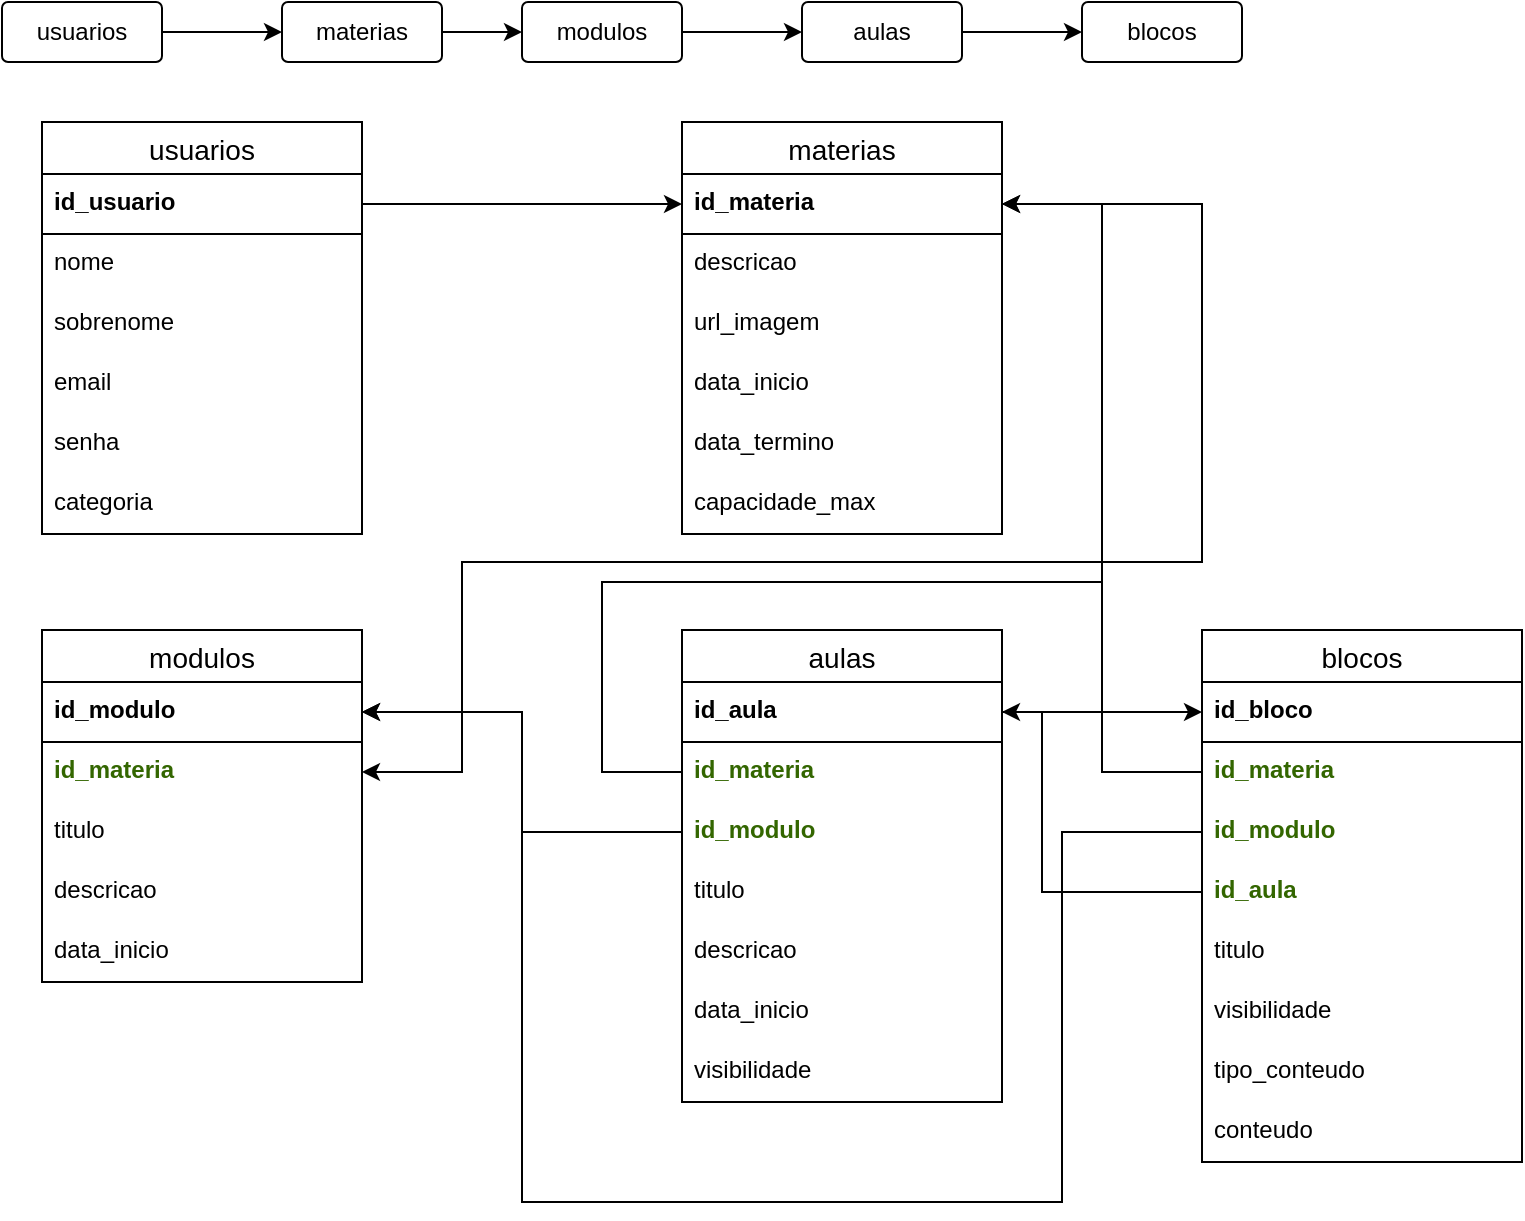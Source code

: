 <mxfile version="14.9.7" type="github">
  <diagram id="R2lEEEUBdFMjLlhIrx00" name="Page-1">
    <mxGraphModel dx="1102" dy="557" grid="1" gridSize="10" guides="1" tooltips="1" connect="1" arrows="1" fold="1" page="1" pageScale="1" pageWidth="850" pageHeight="1100" math="0" shadow="0" extFonts="Permanent Marker^https://fonts.googleapis.com/css?family=Permanent+Marker">
      <root>
        <mxCell id="0" />
        <mxCell id="1" parent="0" />
        <mxCell id="8NDdCrbXahnmu9EYXFvg-45" style="edgeStyle=orthogonalEdgeStyle;rounded=0;orthogonalLoop=1;jettySize=auto;html=1;entryX=0;entryY=0.5;entryDx=0;entryDy=0;" edge="1" parent="1" source="8NDdCrbXahnmu9EYXFvg-2" target="8NDdCrbXahnmu9EYXFvg-41">
          <mxGeometry relative="1" as="geometry" />
        </mxCell>
        <mxCell id="8NDdCrbXahnmu9EYXFvg-2" value="usuarios" style="rounded=1;arcSize=10;whiteSpace=wrap;html=1;align=center;" vertex="1" parent="1">
          <mxGeometry x="50" y="30" width="80" height="30" as="geometry" />
        </mxCell>
        <mxCell id="8NDdCrbXahnmu9EYXFvg-46" style="edgeStyle=orthogonalEdgeStyle;rounded=0;orthogonalLoop=1;jettySize=auto;html=1;entryX=0;entryY=0.5;entryDx=0;entryDy=0;" edge="1" parent="1" source="8NDdCrbXahnmu9EYXFvg-41" target="8NDdCrbXahnmu9EYXFvg-42">
          <mxGeometry relative="1" as="geometry" />
        </mxCell>
        <mxCell id="8NDdCrbXahnmu9EYXFvg-41" value="materias" style="rounded=1;arcSize=10;whiteSpace=wrap;html=1;align=center;" vertex="1" parent="1">
          <mxGeometry x="190" y="30" width="80" height="30" as="geometry" />
        </mxCell>
        <mxCell id="8NDdCrbXahnmu9EYXFvg-47" style="edgeStyle=orthogonalEdgeStyle;rounded=0;orthogonalLoop=1;jettySize=auto;html=1;entryX=0;entryY=0.5;entryDx=0;entryDy=0;" edge="1" parent="1" source="8NDdCrbXahnmu9EYXFvg-42" target="8NDdCrbXahnmu9EYXFvg-43">
          <mxGeometry relative="1" as="geometry" />
        </mxCell>
        <mxCell id="8NDdCrbXahnmu9EYXFvg-42" value="modulos" style="rounded=1;arcSize=10;whiteSpace=wrap;html=1;align=center;" vertex="1" parent="1">
          <mxGeometry x="310" y="30" width="80" height="30" as="geometry" />
        </mxCell>
        <mxCell id="8NDdCrbXahnmu9EYXFvg-48" style="edgeStyle=orthogonalEdgeStyle;rounded=0;orthogonalLoop=1;jettySize=auto;html=1;entryX=0;entryY=0.5;entryDx=0;entryDy=0;" edge="1" parent="1" source="8NDdCrbXahnmu9EYXFvg-43" target="8NDdCrbXahnmu9EYXFvg-44">
          <mxGeometry relative="1" as="geometry" />
        </mxCell>
        <mxCell id="8NDdCrbXahnmu9EYXFvg-43" value="aulas" style="rounded=1;arcSize=10;whiteSpace=wrap;html=1;align=center;" vertex="1" parent="1">
          <mxGeometry x="450" y="30" width="80" height="30" as="geometry" />
        </mxCell>
        <mxCell id="8NDdCrbXahnmu9EYXFvg-44" value="blocos" style="rounded=1;arcSize=10;whiteSpace=wrap;html=1;align=center;" vertex="1" parent="1">
          <mxGeometry x="590" y="30" width="80" height="30" as="geometry" />
        </mxCell>
        <mxCell id="8NDdCrbXahnmu9EYXFvg-49" value="usuarios" style="swimlane;fontStyle=0;childLayout=stackLayout;horizontal=1;startSize=26;horizontalStack=0;resizeParent=1;resizeParentMax=0;resizeLast=0;collapsible=1;marginBottom=0;align=center;fontSize=14;" vertex="1" parent="1">
          <mxGeometry x="70" y="90" width="160" height="206" as="geometry" />
        </mxCell>
        <mxCell id="8NDdCrbXahnmu9EYXFvg-52" value="id_usuario" style="text;fillColor=none;spacingLeft=4;spacingRight=4;overflow=hidden;rotatable=0;points=[[0,0.5],[1,0.5]];portConstraint=eastwest;fontSize=12;strokeColor=#000000;fontStyle=1" vertex="1" parent="8NDdCrbXahnmu9EYXFvg-49">
          <mxGeometry y="26" width="160" height="30" as="geometry" />
        </mxCell>
        <mxCell id="8NDdCrbXahnmu9EYXFvg-50" value="nome" style="text;strokeColor=none;fillColor=none;spacingLeft=4;spacingRight=4;overflow=hidden;rotatable=0;points=[[0,0.5],[1,0.5]];portConstraint=eastwest;fontSize=12;" vertex="1" parent="8NDdCrbXahnmu9EYXFvg-49">
          <mxGeometry y="56" width="160" height="30" as="geometry" />
        </mxCell>
        <mxCell id="8NDdCrbXahnmu9EYXFvg-53" value="sobrenome" style="text;strokeColor=none;fillColor=none;spacingLeft=4;spacingRight=4;overflow=hidden;rotatable=0;points=[[0,0.5],[1,0.5]];portConstraint=eastwest;fontSize=12;" vertex="1" parent="8NDdCrbXahnmu9EYXFvg-49">
          <mxGeometry y="86" width="160" height="30" as="geometry" />
        </mxCell>
        <mxCell id="8NDdCrbXahnmu9EYXFvg-51" value="email" style="text;strokeColor=none;fillColor=none;spacingLeft=4;spacingRight=4;overflow=hidden;rotatable=0;points=[[0,0.5],[1,0.5]];portConstraint=eastwest;fontSize=12;" vertex="1" parent="8NDdCrbXahnmu9EYXFvg-49">
          <mxGeometry y="116" width="160" height="30" as="geometry" />
        </mxCell>
        <mxCell id="8NDdCrbXahnmu9EYXFvg-54" value="senha" style="text;strokeColor=none;fillColor=none;spacingLeft=4;spacingRight=4;overflow=hidden;rotatable=0;points=[[0,0.5],[1,0.5]];portConstraint=eastwest;fontSize=12;" vertex="1" parent="8NDdCrbXahnmu9EYXFvg-49">
          <mxGeometry y="146" width="160" height="30" as="geometry" />
        </mxCell>
        <mxCell id="8NDdCrbXahnmu9EYXFvg-55" value="categoria" style="text;strokeColor=none;fillColor=none;spacingLeft=4;spacingRight=4;overflow=hidden;rotatable=0;points=[[0,0.5],[1,0.5]];portConstraint=eastwest;fontSize=12;" vertex="1" parent="8NDdCrbXahnmu9EYXFvg-49">
          <mxGeometry y="176" width="160" height="30" as="geometry" />
        </mxCell>
        <mxCell id="8NDdCrbXahnmu9EYXFvg-56" value="materias" style="swimlane;fontStyle=0;childLayout=stackLayout;horizontal=1;startSize=26;horizontalStack=0;resizeParent=1;resizeParentMax=0;resizeLast=0;collapsible=1;marginBottom=0;align=center;fontSize=14;" vertex="1" parent="1">
          <mxGeometry x="390" y="90" width="160" height="206" as="geometry" />
        </mxCell>
        <mxCell id="8NDdCrbXahnmu9EYXFvg-57" value="id_materia" style="text;fillColor=none;spacingLeft=4;spacingRight=4;overflow=hidden;rotatable=0;points=[[0,0.5],[1,0.5]];portConstraint=eastwest;fontSize=12;strokeColor=#000000;fontStyle=1" vertex="1" parent="8NDdCrbXahnmu9EYXFvg-56">
          <mxGeometry y="26" width="160" height="30" as="geometry" />
        </mxCell>
        <mxCell id="8NDdCrbXahnmu9EYXFvg-58" value="descricao" style="text;strokeColor=none;fillColor=none;spacingLeft=4;spacingRight=4;overflow=hidden;rotatable=0;points=[[0,0.5],[1,0.5]];portConstraint=eastwest;fontSize=12;" vertex="1" parent="8NDdCrbXahnmu9EYXFvg-56">
          <mxGeometry y="56" width="160" height="30" as="geometry" />
        </mxCell>
        <mxCell id="8NDdCrbXahnmu9EYXFvg-59" value="url_imagem" style="text;strokeColor=none;fillColor=none;spacingLeft=4;spacingRight=4;overflow=hidden;rotatable=0;points=[[0,0.5],[1,0.5]];portConstraint=eastwest;fontSize=12;" vertex="1" parent="8NDdCrbXahnmu9EYXFvg-56">
          <mxGeometry y="86" width="160" height="30" as="geometry" />
        </mxCell>
        <mxCell id="8NDdCrbXahnmu9EYXFvg-60" value="data_inicio" style="text;strokeColor=none;fillColor=none;spacingLeft=4;spacingRight=4;overflow=hidden;rotatable=0;points=[[0,0.5],[1,0.5]];portConstraint=eastwest;fontSize=12;" vertex="1" parent="8NDdCrbXahnmu9EYXFvg-56">
          <mxGeometry y="116" width="160" height="30" as="geometry" />
        </mxCell>
        <mxCell id="8NDdCrbXahnmu9EYXFvg-61" value="data_termino" style="text;strokeColor=none;fillColor=none;spacingLeft=4;spacingRight=4;overflow=hidden;rotatable=0;points=[[0,0.5],[1,0.5]];portConstraint=eastwest;fontSize=12;" vertex="1" parent="8NDdCrbXahnmu9EYXFvg-56">
          <mxGeometry y="146" width="160" height="30" as="geometry" />
        </mxCell>
        <mxCell id="8NDdCrbXahnmu9EYXFvg-62" value="capacidade_max" style="text;strokeColor=none;fillColor=none;spacingLeft=4;spacingRight=4;overflow=hidden;rotatable=0;points=[[0,0.5],[1,0.5]];portConstraint=eastwest;fontSize=12;" vertex="1" parent="8NDdCrbXahnmu9EYXFvg-56">
          <mxGeometry y="176" width="160" height="30" as="geometry" />
        </mxCell>
        <mxCell id="8NDdCrbXahnmu9EYXFvg-64" value="modulos" style="swimlane;fontStyle=0;childLayout=stackLayout;horizontal=1;startSize=26;horizontalStack=0;resizeParent=1;resizeParentMax=0;resizeLast=0;collapsible=1;marginBottom=0;align=center;fontSize=14;" vertex="1" parent="1">
          <mxGeometry x="70" y="344" width="160" height="176" as="geometry" />
        </mxCell>
        <mxCell id="8NDdCrbXahnmu9EYXFvg-65" value="id_modulo" style="text;fillColor=none;spacingLeft=4;spacingRight=4;overflow=hidden;rotatable=0;points=[[0,0.5],[1,0.5]];portConstraint=eastwest;fontSize=12;strokeColor=#000000;fontStyle=1" vertex="1" parent="8NDdCrbXahnmu9EYXFvg-64">
          <mxGeometry y="26" width="160" height="30" as="geometry" />
        </mxCell>
        <mxCell id="8NDdCrbXahnmu9EYXFvg-66" value="id_materia" style="text;strokeColor=none;fillColor=none;spacingLeft=4;spacingRight=4;overflow=hidden;rotatable=0;points=[[0,0.5],[1,0.5]];portConstraint=eastwest;fontSize=12;fontColor=#336600;fontStyle=1" vertex="1" parent="8NDdCrbXahnmu9EYXFvg-64">
          <mxGeometry y="56" width="160" height="30" as="geometry" />
        </mxCell>
        <mxCell id="8NDdCrbXahnmu9EYXFvg-67" value="titulo" style="text;strokeColor=none;fillColor=none;spacingLeft=4;spacingRight=4;overflow=hidden;rotatable=0;points=[[0,0.5],[1,0.5]];portConstraint=eastwest;fontSize=12;" vertex="1" parent="8NDdCrbXahnmu9EYXFvg-64">
          <mxGeometry y="86" width="160" height="30" as="geometry" />
        </mxCell>
        <mxCell id="8NDdCrbXahnmu9EYXFvg-68" value="descricao" style="text;strokeColor=none;fillColor=none;spacingLeft=4;spacingRight=4;overflow=hidden;rotatable=0;points=[[0,0.5],[1,0.5]];portConstraint=eastwest;fontSize=12;" vertex="1" parent="8NDdCrbXahnmu9EYXFvg-64">
          <mxGeometry y="116" width="160" height="30" as="geometry" />
        </mxCell>
        <mxCell id="8NDdCrbXahnmu9EYXFvg-69" value="data_inicio" style="text;strokeColor=none;fillColor=none;spacingLeft=4;spacingRight=4;overflow=hidden;rotatable=0;points=[[0,0.5],[1,0.5]];portConstraint=eastwest;fontSize=12;" vertex="1" parent="8NDdCrbXahnmu9EYXFvg-64">
          <mxGeometry y="146" width="160" height="30" as="geometry" />
        </mxCell>
        <mxCell id="8NDdCrbXahnmu9EYXFvg-71" value="aulas" style="swimlane;fontStyle=0;childLayout=stackLayout;horizontal=1;startSize=26;horizontalStack=0;resizeParent=1;resizeParentMax=0;resizeLast=0;collapsible=1;marginBottom=0;align=center;fontSize=14;" vertex="1" parent="1">
          <mxGeometry x="390" y="344" width="160" height="236" as="geometry" />
        </mxCell>
        <mxCell id="8NDdCrbXahnmu9EYXFvg-72" value="id_aula" style="text;fillColor=none;spacingLeft=4;spacingRight=4;overflow=hidden;rotatable=0;points=[[0,0.5],[1,0.5]];portConstraint=eastwest;fontSize=12;strokeColor=#000000;fontStyle=1" vertex="1" parent="8NDdCrbXahnmu9EYXFvg-71">
          <mxGeometry y="26" width="160" height="30" as="geometry" />
        </mxCell>
        <mxCell id="8NDdCrbXahnmu9EYXFvg-73" value="id_materia" style="text;strokeColor=none;fillColor=none;spacingLeft=4;spacingRight=4;overflow=hidden;rotatable=0;points=[[0,0.5],[1,0.5]];portConstraint=eastwest;fontSize=12;fontColor=#336600;fontStyle=1" vertex="1" parent="8NDdCrbXahnmu9EYXFvg-71">
          <mxGeometry y="56" width="160" height="30" as="geometry" />
        </mxCell>
        <mxCell id="8NDdCrbXahnmu9EYXFvg-74" value="id_modulo" style="text;strokeColor=none;fillColor=none;spacingLeft=4;spacingRight=4;overflow=hidden;rotatable=0;points=[[0,0.5],[1,0.5]];portConstraint=eastwest;fontSize=12;fontColor=#336600;fontStyle=1" vertex="1" parent="8NDdCrbXahnmu9EYXFvg-71">
          <mxGeometry y="86" width="160" height="30" as="geometry" />
        </mxCell>
        <mxCell id="8NDdCrbXahnmu9EYXFvg-75" value="titulo" style="text;strokeColor=none;fillColor=none;spacingLeft=4;spacingRight=4;overflow=hidden;rotatable=0;points=[[0,0.5],[1,0.5]];portConstraint=eastwest;fontSize=12;" vertex="1" parent="8NDdCrbXahnmu9EYXFvg-71">
          <mxGeometry y="116" width="160" height="30" as="geometry" />
        </mxCell>
        <mxCell id="8NDdCrbXahnmu9EYXFvg-85" value="descricao" style="text;strokeColor=none;fillColor=none;spacingLeft=4;spacingRight=4;overflow=hidden;rotatable=0;points=[[0,0.5],[1,0.5]];portConstraint=eastwest;fontSize=12;" vertex="1" parent="8NDdCrbXahnmu9EYXFvg-71">
          <mxGeometry y="146" width="160" height="30" as="geometry" />
        </mxCell>
        <mxCell id="8NDdCrbXahnmu9EYXFvg-76" value="data_inicio" style="text;strokeColor=none;fillColor=none;spacingLeft=4;spacingRight=4;overflow=hidden;rotatable=0;points=[[0,0.5],[1,0.5]];portConstraint=eastwest;fontSize=12;" vertex="1" parent="8NDdCrbXahnmu9EYXFvg-71">
          <mxGeometry y="176" width="160" height="30" as="geometry" />
        </mxCell>
        <mxCell id="8NDdCrbXahnmu9EYXFvg-77" value="visibilidade" style="text;strokeColor=none;fillColor=none;spacingLeft=4;spacingRight=4;overflow=hidden;rotatable=0;points=[[0,0.5],[1,0.5]];portConstraint=eastwest;fontSize=12;" vertex="1" parent="8NDdCrbXahnmu9EYXFvg-71">
          <mxGeometry y="206" width="160" height="30" as="geometry" />
        </mxCell>
        <mxCell id="8NDdCrbXahnmu9EYXFvg-78" value="blocos" style="swimlane;fontStyle=0;childLayout=stackLayout;horizontal=1;startSize=26;horizontalStack=0;resizeParent=1;resizeParentMax=0;resizeLast=0;collapsible=1;marginBottom=0;align=center;fontSize=14;" vertex="1" parent="1">
          <mxGeometry x="650" y="344" width="160" height="266" as="geometry" />
        </mxCell>
        <mxCell id="8NDdCrbXahnmu9EYXFvg-79" value="id_bloco" style="text;fillColor=none;spacingLeft=4;spacingRight=4;overflow=hidden;rotatable=0;points=[[0,0.5],[1,0.5]];portConstraint=eastwest;fontSize=12;strokeColor=#000000;fontStyle=1" vertex="1" parent="8NDdCrbXahnmu9EYXFvg-78">
          <mxGeometry y="26" width="160" height="30" as="geometry" />
        </mxCell>
        <mxCell id="8NDdCrbXahnmu9EYXFvg-80" value="id_materia" style="text;strokeColor=none;fillColor=none;spacingLeft=4;spacingRight=4;overflow=hidden;rotatable=0;points=[[0,0.5],[1,0.5]];portConstraint=eastwest;fontSize=12;fontColor=#336600;fontStyle=1" vertex="1" parent="8NDdCrbXahnmu9EYXFvg-78">
          <mxGeometry y="56" width="160" height="30" as="geometry" />
        </mxCell>
        <mxCell id="8NDdCrbXahnmu9EYXFvg-81" value="id_modulo" style="text;strokeColor=none;fillColor=none;spacingLeft=4;spacingRight=4;overflow=hidden;rotatable=0;points=[[0,0.5],[1,0.5]];portConstraint=eastwest;fontSize=12;fontColor=#336600;fontStyle=1" vertex="1" parent="8NDdCrbXahnmu9EYXFvg-78">
          <mxGeometry y="86" width="160" height="30" as="geometry" />
        </mxCell>
        <mxCell id="8NDdCrbXahnmu9EYXFvg-87" value="id_aula" style="text;strokeColor=none;fillColor=none;spacingLeft=4;spacingRight=4;overflow=hidden;rotatable=0;points=[[0,0.5],[1,0.5]];portConstraint=eastwest;fontSize=12;fontColor=#336600;fontStyle=1" vertex="1" parent="8NDdCrbXahnmu9EYXFvg-78">
          <mxGeometry y="116" width="160" height="30" as="geometry" />
        </mxCell>
        <mxCell id="8NDdCrbXahnmu9EYXFvg-86" value="titulo" style="text;strokeColor=none;fillColor=none;spacingLeft=4;spacingRight=4;overflow=hidden;rotatable=0;points=[[0,0.5],[1,0.5]];portConstraint=eastwest;fontSize=12;" vertex="1" parent="8NDdCrbXahnmu9EYXFvg-78">
          <mxGeometry y="146" width="160" height="30" as="geometry" />
        </mxCell>
        <mxCell id="8NDdCrbXahnmu9EYXFvg-82" value="visibilidade" style="text;strokeColor=none;fillColor=none;spacingLeft=4;spacingRight=4;overflow=hidden;rotatable=0;points=[[0,0.5],[1,0.5]];portConstraint=eastwest;fontSize=12;" vertex="1" parent="8NDdCrbXahnmu9EYXFvg-78">
          <mxGeometry y="176" width="160" height="30" as="geometry" />
        </mxCell>
        <mxCell id="8NDdCrbXahnmu9EYXFvg-83" value="tipo_conteudo" style="text;strokeColor=none;fillColor=none;spacingLeft=4;spacingRight=4;overflow=hidden;rotatable=0;points=[[0,0.5],[1,0.5]];portConstraint=eastwest;fontSize=12;" vertex="1" parent="8NDdCrbXahnmu9EYXFvg-78">
          <mxGeometry y="206" width="160" height="30" as="geometry" />
        </mxCell>
        <mxCell id="8NDdCrbXahnmu9EYXFvg-84" value="conteudo" style="text;strokeColor=none;fillColor=none;spacingLeft=4;spacingRight=4;overflow=hidden;rotatable=0;points=[[0,0.5],[1,0.5]];portConstraint=eastwest;fontSize=12;" vertex="1" parent="8NDdCrbXahnmu9EYXFvg-78">
          <mxGeometry y="236" width="160" height="30" as="geometry" />
        </mxCell>
        <mxCell id="8NDdCrbXahnmu9EYXFvg-90" style="edgeStyle=orthogonalEdgeStyle;rounded=0;orthogonalLoop=1;jettySize=auto;html=1;exitX=1;exitY=0.5;exitDx=0;exitDy=0;entryX=0;entryY=0.5;entryDx=0;entryDy=0;fontColor=#336600;" edge="1" parent="1" source="8NDdCrbXahnmu9EYXFvg-52" target="8NDdCrbXahnmu9EYXFvg-57">
          <mxGeometry relative="1" as="geometry" />
        </mxCell>
        <mxCell id="8NDdCrbXahnmu9EYXFvg-91" style="edgeStyle=orthogonalEdgeStyle;rounded=0;orthogonalLoop=1;jettySize=auto;html=1;fontColor=#336600;entryX=1;entryY=0.5;entryDx=0;entryDy=0;" edge="1" parent="1" source="8NDdCrbXahnmu9EYXFvg-57" target="8NDdCrbXahnmu9EYXFvg-66">
          <mxGeometry relative="1" as="geometry">
            <mxPoint x="590" y="330" as="targetPoint" />
            <Array as="points">
              <mxPoint x="650" y="131" />
              <mxPoint x="650" y="310" />
              <mxPoint x="280" y="310" />
              <mxPoint x="280" y="415" />
            </Array>
          </mxGeometry>
        </mxCell>
        <mxCell id="8NDdCrbXahnmu9EYXFvg-96" style="edgeStyle=orthogonalEdgeStyle;rounded=0;orthogonalLoop=1;jettySize=auto;html=1;entryX=0;entryY=0.5;entryDx=0;entryDy=0;fontColor=#336600;" edge="1" parent="1" source="8NDdCrbXahnmu9EYXFvg-72" target="8NDdCrbXahnmu9EYXFvg-79">
          <mxGeometry relative="1" as="geometry" />
        </mxCell>
        <mxCell id="8NDdCrbXahnmu9EYXFvg-99" style="edgeStyle=orthogonalEdgeStyle;rounded=0;orthogonalLoop=1;jettySize=auto;html=1;entryX=1;entryY=0.5;entryDx=0;entryDy=0;fontColor=#336600;" edge="1" parent="1" source="8NDdCrbXahnmu9EYXFvg-87" target="8NDdCrbXahnmu9EYXFvg-72">
          <mxGeometry relative="1" as="geometry">
            <Array as="points">
              <mxPoint x="570" y="475" />
              <mxPoint x="570" y="385" />
            </Array>
          </mxGeometry>
        </mxCell>
        <mxCell id="8NDdCrbXahnmu9EYXFvg-100" style="edgeStyle=orthogonalEdgeStyle;rounded=0;orthogonalLoop=1;jettySize=auto;html=1;entryX=1;entryY=0.5;entryDx=0;entryDy=0;fontColor=#336600;" edge="1" parent="1" source="8NDdCrbXahnmu9EYXFvg-81" target="8NDdCrbXahnmu9EYXFvg-65">
          <mxGeometry relative="1" as="geometry">
            <Array as="points">
              <mxPoint x="580" y="445" />
              <mxPoint x="580" y="630" />
              <mxPoint x="310" y="630" />
              <mxPoint x="310" y="385" />
            </Array>
          </mxGeometry>
        </mxCell>
        <mxCell id="8NDdCrbXahnmu9EYXFvg-101" style="edgeStyle=orthogonalEdgeStyle;rounded=0;orthogonalLoop=1;jettySize=auto;html=1;entryX=1;entryY=0.5;entryDx=0;entryDy=0;fontColor=#336600;" edge="1" parent="1" source="8NDdCrbXahnmu9EYXFvg-74" target="8NDdCrbXahnmu9EYXFvg-65">
          <mxGeometry relative="1" as="geometry" />
        </mxCell>
        <mxCell id="8NDdCrbXahnmu9EYXFvg-102" style="edgeStyle=orthogonalEdgeStyle;rounded=0;orthogonalLoop=1;jettySize=auto;html=1;entryX=1;entryY=0.5;entryDx=0;entryDy=0;fontColor=#336600;" edge="1" parent="1" source="8NDdCrbXahnmu9EYXFvg-73" target="8NDdCrbXahnmu9EYXFvg-57">
          <mxGeometry relative="1" as="geometry">
            <Array as="points">
              <mxPoint x="350" y="415" />
              <mxPoint x="350" y="320" />
              <mxPoint x="600" y="320" />
              <mxPoint x="600" y="131" />
            </Array>
          </mxGeometry>
        </mxCell>
        <mxCell id="8NDdCrbXahnmu9EYXFvg-104" style="edgeStyle=orthogonalEdgeStyle;rounded=0;orthogonalLoop=1;jettySize=auto;html=1;entryX=1;entryY=0.5;entryDx=0;entryDy=0;fontColor=#336600;" edge="1" parent="1" source="8NDdCrbXahnmu9EYXFvg-80" target="8NDdCrbXahnmu9EYXFvg-57">
          <mxGeometry relative="1" as="geometry" />
        </mxCell>
      </root>
    </mxGraphModel>
  </diagram>
</mxfile>
